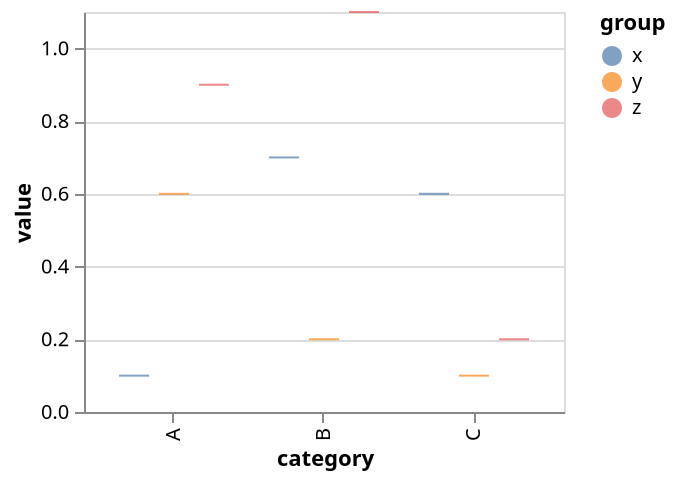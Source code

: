 {
  "$schema": "https://vega.github.io/schema/vega/v5.json",
  "background": "white",
  "padding": 5,
  "height": 200,
  "style": "cell",
  "data": [
    {
      "name": "source_0",
      "values": [
        {"category": "A", "group": "x", "value": 0.1},
        {"category": "A", "group": "y", "value": 0.6},
        {"category": "A", "group": "z", "value": 0.9},
        {"category": "B", "group": "x", "value": 0.7},
        {"category": "B", "group": "y", "value": 0.2},
        {"category": "B", "group": "z", "value": 1.1},
        {"category": "C", "group": "x", "value": 0.6},
        {"category": "C", "group": "y", "value": 0.1},
        {"category": "C", "group": "z", "value": 0.2}
      ]
    },
    {
      "name": "data_0",
      "source": "source_0",
      "transform": [
        {
          "type": "filter",
          "expr": "isValid(datum[\"value\"]) && isFinite(+datum[\"value\"])"
        }
      ]
    }
  ],
  "signals": [
    {"name": "x_step", "update": "20 * domain('xOffset').length / (1-0.2)"},
    {
      "name": "width",
      "update": "bandspace(domain('x').length, 0.2, 0.2) * x_step"
    }
  ],
  "marks": [
    {
      "name": "marks",
      "type": "rect",
      "style": ["tick"],
      "from": {"data": "data_0"},
      "encode": {
        "update": {
          "opacity": {"value": 0.7},
          "fill": {"scale": "color", "field": "group"},
          "ariaRoleDescription": {"value": "tick"},
          "description": {
            "signal": "\"category: \" + (isValid(datum[\"category\"]) ? datum[\"category\"] : \"\"+datum[\"category\"]) + \"; value: \" + (format(datum[\"value\"], \"\")) + \"; group: \" + (isValid(datum[\"group\"]) ? datum[\"group\"] : \"\"+datum[\"group\"])"
          },
          "xc": {
            "scale": "x",
            "field": "category",
            "offset": {"scale": "xOffset", "field": "group"}
          },
          "yc": {"scale": "y", "field": "value"},
          "width": {"value": 15},
          "height": {"value": 1}
        }
      }
    }
  ],
  "scales": [
    {
      "name": "x",
      "type": "band",
      "domain": {"data": "data_0", "field": "category", "sort": true},
      "range": {"step": {"signal": "x_step"}},
      "paddingInner": 0.2,
      "paddingOuter": 0.2
    },
    {
      "name": "y",
      "type": "linear",
      "domain": {"data": "data_0", "field": "value"},
      "range": [{"signal": "height"}, 0],
      "nice": true,
      "zero": true
    },
    {
      "name": "xOffset",
      "type": "point",
      "domain": {"data": "data_0", "field": "group", "sort": true},
      "range": {"step": 20},
      "paddingOuter": 0.5
    },
    {
      "name": "color",
      "type": "ordinal",
      "domain": {"data": "data_0", "field": "group", "sort": true},
      "range": "category"
    }
  ],
  "axes": [
    {
      "scale": "y",
      "orient": "left",
      "gridScale": "x",
      "grid": true,
      "tickCount": {"signal": "ceil(height/40)"},
      "domain": false,
      "labels": false,
      "aria": false,
      "maxExtent": 0,
      "minExtent": 0,
      "ticks": false,
      "zindex": 0
    },
    {
      "scale": "x",
      "orient": "bottom",
      "grid": false,
      "title": "category",
      "labelAlign": "right",
      "labelAngle": 270,
      "labelBaseline": "middle",
      "zindex": 0
    },
    {
      "scale": "y",
      "orient": "left",
      "grid": false,
      "title": "value",
      "labelOverlap": true,
      "tickCount": {"signal": "ceil(height/40)"},
      "zindex": 0
    }
  ],
  "legends": [
    {
      "fill": "color",
      "symbolType": "circle",
      "title": "group",
      "encode": {"symbols": {"update": {"opacity": {"value": 0.7}}}}
    }
  ]
}
